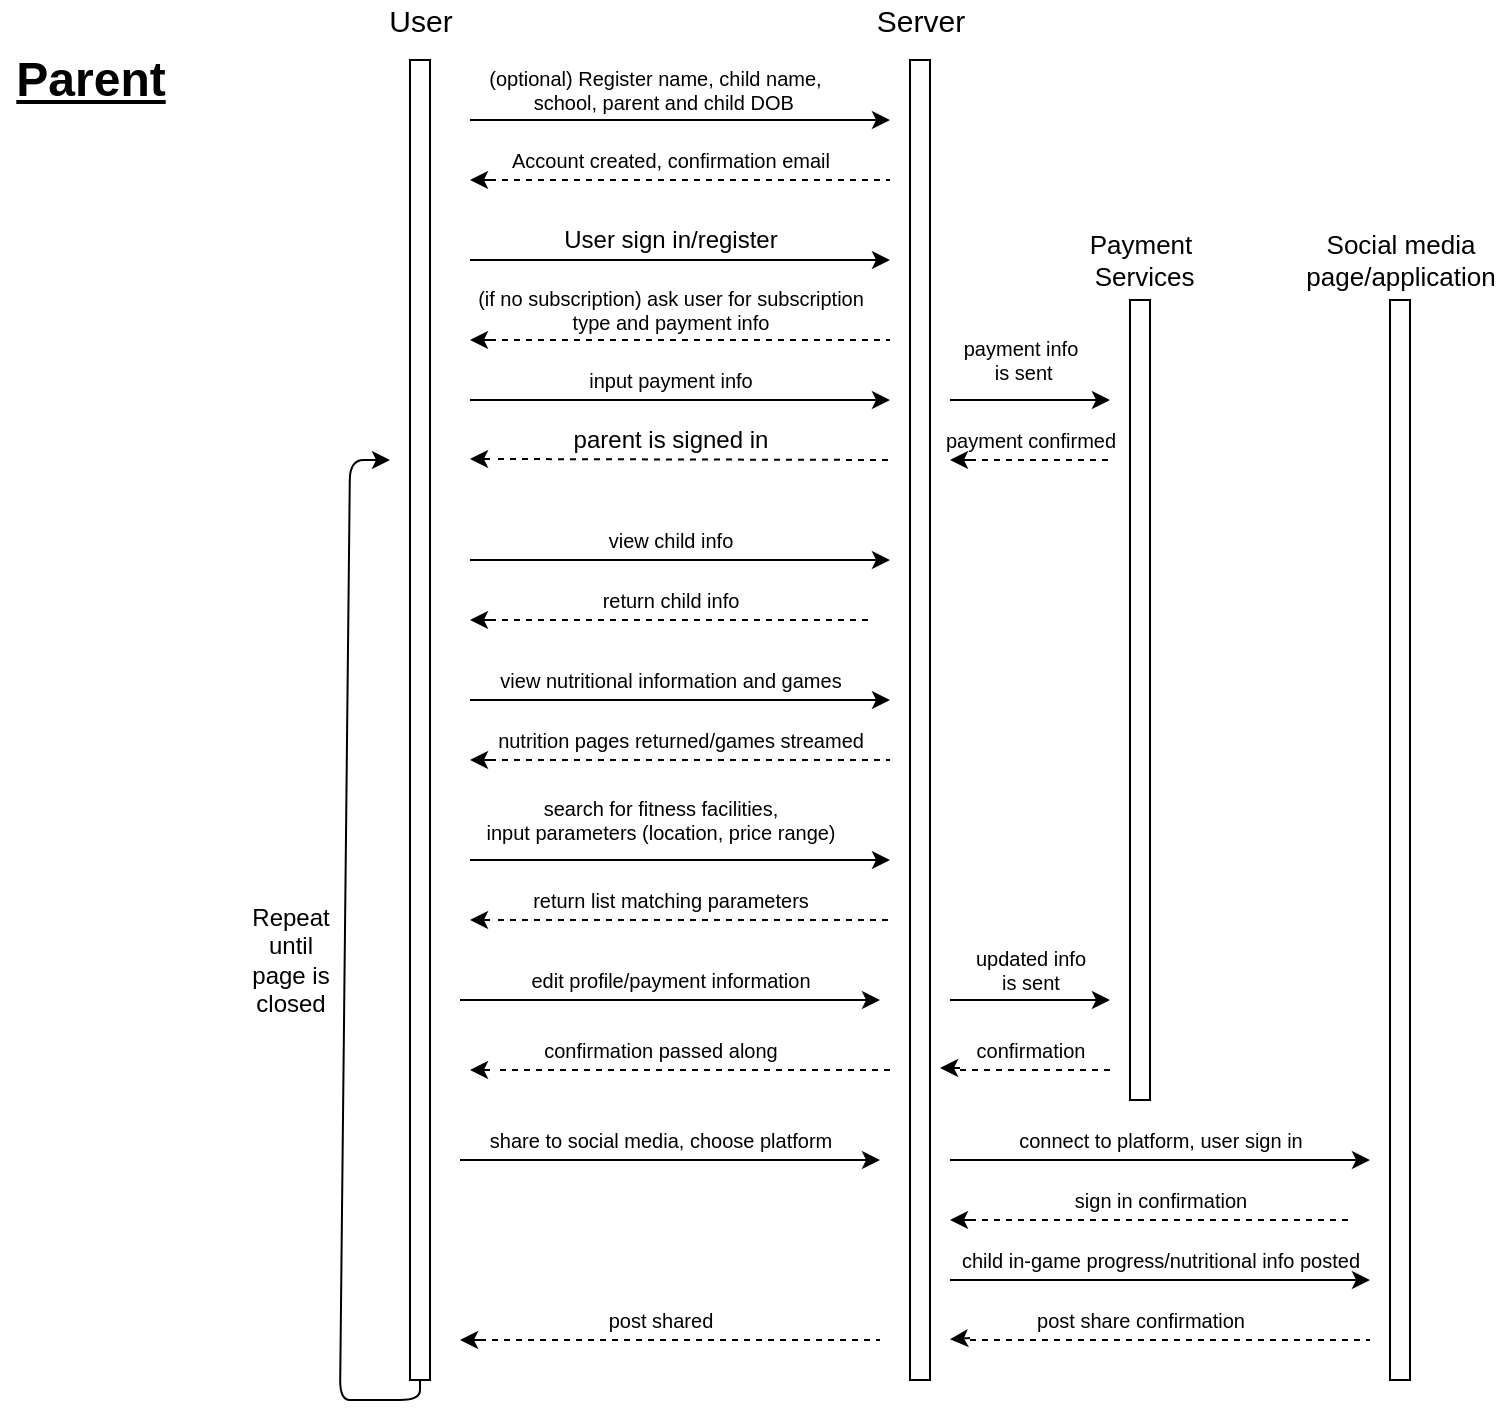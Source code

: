 <mxfile version="14.3.1" type="github">
  <diagram id="C5RBs43oDa-KdzZeNtuy" name="Page-1">
    <mxGraphModel dx="946" dy="566" grid="1" gridSize="10" guides="1" tooltips="1" connect="1" arrows="1" fold="1" page="1" pageScale="1" pageWidth="827" pageHeight="1169" math="0" shadow="0">
      <root>
        <mxCell id="WIyWlLk6GJQsqaUBKTNV-0" />
        <mxCell id="WIyWlLk6GJQsqaUBKTNV-1" parent="WIyWlLk6GJQsqaUBKTNV-0" />
        <mxCell id="jEGufmTth_3qsC6mwu-q-0" value="" style="rounded=0;whiteSpace=wrap;html=1;" parent="WIyWlLk6GJQsqaUBKTNV-1" vertex="1">
          <mxGeometry x="520" y="80" width="10" height="660" as="geometry" />
        </mxCell>
        <mxCell id="jEGufmTth_3qsC6mwu-q-1" value="" style="rounded=0;whiteSpace=wrap;html=1;" parent="WIyWlLk6GJQsqaUBKTNV-1" vertex="1">
          <mxGeometry x="270" y="80" width="10" height="660" as="geometry" />
        </mxCell>
        <mxCell id="jEGufmTth_3qsC6mwu-q-2" value="User" style="text;html=1;resizable=0;autosize=1;align=center;verticalAlign=middle;points=[];fillColor=none;strokeColor=none;rounded=0;fontSize=15;" parent="WIyWlLk6GJQsqaUBKTNV-1" vertex="1">
          <mxGeometry x="250" y="50" width="50" height="20" as="geometry" />
        </mxCell>
        <mxCell id="jEGufmTth_3qsC6mwu-q-3" value="Server" style="text;html=1;resizable=0;autosize=1;align=center;verticalAlign=middle;points=[];fillColor=none;strokeColor=none;rounded=0;fontSize=15;" parent="WIyWlLk6GJQsqaUBKTNV-1" vertex="1">
          <mxGeometry x="495" y="50" width="60" height="20" as="geometry" />
        </mxCell>
        <mxCell id="jEGufmTth_3qsC6mwu-q-4" value="" style="endArrow=classic;html=1;fontSize=15;" parent="WIyWlLk6GJQsqaUBKTNV-1" edge="1">
          <mxGeometry width="50" height="50" relative="1" as="geometry">
            <mxPoint x="300" y="180" as="sourcePoint" />
            <mxPoint x="510" y="180" as="targetPoint" />
            <Array as="points">
              <mxPoint x="390" y="180" />
            </Array>
          </mxGeometry>
        </mxCell>
        <mxCell id="jEGufmTth_3qsC6mwu-q-5" value="User sign in/register" style="text;html=1;resizable=0;autosize=1;align=center;verticalAlign=middle;points=[];fillColor=none;strokeColor=none;rounded=0;fontSize=12;" parent="WIyWlLk6GJQsqaUBKTNV-1" vertex="1">
          <mxGeometry x="340" y="160" width="120" height="20" as="geometry" />
        </mxCell>
        <mxCell id="jEGufmTth_3qsC6mwu-q-6" value="" style="endArrow=none;dashed=1;html=1;fontSize=12;" parent="WIyWlLk6GJQsqaUBKTNV-1" edge="1">
          <mxGeometry width="50" height="50" relative="1" as="geometry">
            <mxPoint x="314" y="279.5" as="sourcePoint" />
            <mxPoint x="510" y="280" as="targetPoint" />
          </mxGeometry>
        </mxCell>
        <mxCell id="jEGufmTth_3qsC6mwu-q-7" value="" style="endArrow=classic;html=1;fontSize=12;" parent="WIyWlLk6GJQsqaUBKTNV-1" edge="1">
          <mxGeometry width="50" height="50" relative="1" as="geometry">
            <mxPoint x="310" y="279.5" as="sourcePoint" />
            <mxPoint x="300" y="279.5" as="targetPoint" />
          </mxGeometry>
        </mxCell>
        <mxCell id="jEGufmTth_3qsC6mwu-q-8" value="parent is signed in" style="text;html=1;resizable=0;autosize=1;align=center;verticalAlign=middle;points=[];fillColor=none;strokeColor=none;rounded=0;fontSize=12;" parent="WIyWlLk6GJQsqaUBKTNV-1" vertex="1">
          <mxGeometry x="345" y="260" width="110" height="20" as="geometry" />
        </mxCell>
        <mxCell id="jEGufmTth_3qsC6mwu-q-9" value="" style="endArrow=classic;html=1;fontSize=12;" parent="WIyWlLk6GJQsqaUBKTNV-1" edge="1">
          <mxGeometry width="50" height="50" relative="1" as="geometry">
            <mxPoint x="300" y="110" as="sourcePoint" />
            <mxPoint x="510" y="110" as="targetPoint" />
          </mxGeometry>
        </mxCell>
        <mxCell id="jEGufmTth_3qsC6mwu-q-10" value="(optional) Register name, child name,&amp;nbsp;&amp;nbsp;&lt;br&gt;&amp;nbsp;school, parent and child DOB" style="text;html=1;resizable=0;autosize=1;align=center;verticalAlign=middle;points=[];fillColor=none;strokeColor=none;rounded=0;fontSize=10;" parent="WIyWlLk6GJQsqaUBKTNV-1" vertex="1">
          <mxGeometry x="300" y="80" width="190" height="30" as="geometry" />
        </mxCell>
        <mxCell id="jEGufmTth_3qsC6mwu-q-12" value="" style="endArrow=classic;html=1;fontSize=10;" parent="WIyWlLk6GJQsqaUBKTNV-1" edge="1">
          <mxGeometry width="50" height="50" relative="1" as="geometry">
            <mxPoint x="310" y="140" as="sourcePoint" />
            <mxPoint x="300" y="140" as="targetPoint" />
          </mxGeometry>
        </mxCell>
        <mxCell id="jEGufmTth_3qsC6mwu-q-13" value="Account created, confirmation email" style="text;html=1;resizable=0;autosize=1;align=center;verticalAlign=middle;points=[];fillColor=none;strokeColor=none;rounded=0;fontSize=10;" parent="WIyWlLk6GJQsqaUBKTNV-1" vertex="1">
          <mxGeometry x="315" y="120" width="170" height="20" as="geometry" />
        </mxCell>
        <mxCell id="jEGufmTth_3qsC6mwu-q-14" value="" style="endArrow=none;dashed=1;html=1;fontSize=10;" parent="WIyWlLk6GJQsqaUBKTNV-1" target="jEGufmTth_3qsC6mwu-q-13" edge="1">
          <mxGeometry width="50" height="50" relative="1" as="geometry">
            <mxPoint x="320" y="140" as="sourcePoint" />
            <mxPoint x="510" y="130" as="targetPoint" />
            <Array as="points" />
          </mxGeometry>
        </mxCell>
        <mxCell id="jEGufmTth_3qsC6mwu-q-15" value="" style="endArrow=none;dashed=1;html=1;fontSize=10;" parent="WIyWlLk6GJQsqaUBKTNV-1" edge="1">
          <mxGeometry width="50" height="50" relative="1" as="geometry">
            <mxPoint x="310" y="140" as="sourcePoint" />
            <mxPoint x="510" y="140" as="targetPoint" />
          </mxGeometry>
        </mxCell>
        <mxCell id="jEGufmTth_3qsC6mwu-q-17" value="" style="rounded=0;whiteSpace=wrap;html=1;fontSize=10;" parent="WIyWlLk6GJQsqaUBKTNV-1" vertex="1">
          <mxGeometry x="630" y="200" width="10" height="400" as="geometry" />
        </mxCell>
        <mxCell id="jEGufmTth_3qsC6mwu-q-18" value="Payment&lt;br style=&quot;font-size: 13px;&quot;&gt;&amp;nbsp;Services" style="text;html=1;resizable=0;autosize=1;align=center;verticalAlign=middle;points=[];fillColor=none;strokeColor=none;rounded=0;fontSize=13;" parent="WIyWlLk6GJQsqaUBKTNV-1" vertex="1">
          <mxGeometry x="600" y="160" width="70" height="40" as="geometry" />
        </mxCell>
        <mxCell id="jEGufmTth_3qsC6mwu-q-19" value="" style="endArrow=classic;html=1;fontSize=13;" parent="WIyWlLk6GJQsqaUBKTNV-1" edge="1">
          <mxGeometry width="50" height="50" relative="1" as="geometry">
            <mxPoint x="300" y="250" as="sourcePoint" />
            <mxPoint x="510" y="250" as="targetPoint" />
          </mxGeometry>
        </mxCell>
        <mxCell id="jEGufmTth_3qsC6mwu-q-21" value="" style="endArrow=classic;html=1;fontSize=13;" parent="WIyWlLk6GJQsqaUBKTNV-1" edge="1">
          <mxGeometry width="50" height="50" relative="1" as="geometry">
            <mxPoint x="310" y="220" as="sourcePoint" />
            <mxPoint x="300" y="220" as="targetPoint" />
          </mxGeometry>
        </mxCell>
        <mxCell id="jEGufmTth_3qsC6mwu-q-22" value="(if no subscription) ask user for subscription &lt;br&gt;type and payment info" style="text;html=1;resizable=0;autosize=1;align=center;verticalAlign=middle;points=[];fillColor=none;strokeColor=none;rounded=0;fontSize=10;" parent="WIyWlLk6GJQsqaUBKTNV-1" vertex="1">
          <mxGeometry x="295" y="190" width="210" height="30" as="geometry" />
        </mxCell>
        <mxCell id="jEGufmTth_3qsC6mwu-q-24" value="" style="endArrow=none;dashed=1;html=1;fontSize=10;" parent="WIyWlLk6GJQsqaUBKTNV-1" edge="1">
          <mxGeometry width="50" height="50" relative="1" as="geometry">
            <mxPoint x="310" y="220" as="sourcePoint" />
            <mxPoint x="510" y="220" as="targetPoint" />
          </mxGeometry>
        </mxCell>
        <mxCell id="jEGufmTth_3qsC6mwu-q-25" value="input payment info" style="text;html=1;resizable=0;autosize=1;align=center;verticalAlign=middle;points=[];fillColor=none;strokeColor=none;rounded=0;fontSize=10;" parent="WIyWlLk6GJQsqaUBKTNV-1" vertex="1">
          <mxGeometry x="350" y="230" width="100" height="20" as="geometry" />
        </mxCell>
        <mxCell id="jEGufmTth_3qsC6mwu-q-26" value="" style="endArrow=classic;html=1;fontSize=10;" parent="WIyWlLk6GJQsqaUBKTNV-1" edge="1">
          <mxGeometry width="50" height="50" relative="1" as="geometry">
            <mxPoint x="540" y="250" as="sourcePoint" />
            <mxPoint x="620" y="250" as="targetPoint" />
          </mxGeometry>
        </mxCell>
        <mxCell id="jEGufmTth_3qsC6mwu-q-27" value="payment info&lt;br&gt;&amp;nbsp;is sent" style="text;html=1;resizable=0;autosize=1;align=center;verticalAlign=middle;points=[];fillColor=none;strokeColor=none;rounded=0;fontSize=10;" parent="WIyWlLk6GJQsqaUBKTNV-1" vertex="1">
          <mxGeometry x="540" y="215" width="70" height="30" as="geometry" />
        </mxCell>
        <mxCell id="jEGufmTth_3qsC6mwu-q-28" value="" style="endArrow=none;dashed=1;html=1;fontSize=10;" parent="WIyWlLk6GJQsqaUBKTNV-1" edge="1">
          <mxGeometry width="50" height="50" relative="1" as="geometry">
            <mxPoint x="550" y="280" as="sourcePoint" />
            <mxPoint x="620" y="280" as="targetPoint" />
            <Array as="points">
              <mxPoint x="570" y="280" />
            </Array>
          </mxGeometry>
        </mxCell>
        <mxCell id="jEGufmTth_3qsC6mwu-q-29" value="" style="endArrow=classic;html=1;fontSize=10;" parent="WIyWlLk6GJQsqaUBKTNV-1" edge="1">
          <mxGeometry width="50" height="50" relative="1" as="geometry">
            <mxPoint x="550" y="280" as="sourcePoint" />
            <mxPoint x="540" y="280" as="targetPoint" />
          </mxGeometry>
        </mxCell>
        <mxCell id="jEGufmTth_3qsC6mwu-q-30" value="payment confirmed" style="text;html=1;resizable=0;autosize=1;align=center;verticalAlign=middle;points=[];fillColor=none;strokeColor=none;rounded=0;fontSize=10;" parent="WIyWlLk6GJQsqaUBKTNV-1" vertex="1">
          <mxGeometry x="530" y="260" width="100" height="20" as="geometry" />
        </mxCell>
        <mxCell id="oCqJVqsjdXsVLJCah1_B-0" value="" style="endArrow=classic;html=1;fontSize=10;" parent="WIyWlLk6GJQsqaUBKTNV-1" edge="1">
          <mxGeometry width="50" height="50" relative="1" as="geometry">
            <mxPoint x="275" y="740" as="sourcePoint" />
            <mxPoint x="260" y="280" as="targetPoint" />
            <Array as="points">
              <mxPoint x="275" y="750" />
              <mxPoint x="255" y="750" />
              <mxPoint x="235" y="750" />
              <mxPoint x="240" y="280" />
            </Array>
          </mxGeometry>
        </mxCell>
        <mxCell id="oCqJVqsjdXsVLJCah1_B-1" value="" style="endArrow=classic;html=1;fontSize=10;" parent="WIyWlLk6GJQsqaUBKTNV-1" edge="1">
          <mxGeometry width="50" height="50" relative="1" as="geometry">
            <mxPoint x="300" y="330" as="sourcePoint" />
            <mxPoint x="510" y="330" as="targetPoint" />
          </mxGeometry>
        </mxCell>
        <mxCell id="oCqJVqsjdXsVLJCah1_B-4" value="view child info" style="text;html=1;resizable=0;autosize=1;align=center;verticalAlign=middle;points=[];fillColor=none;strokeColor=none;rounded=0;fontSize=10;" parent="WIyWlLk6GJQsqaUBKTNV-1" vertex="1">
          <mxGeometry x="360" y="310" width="80" height="20" as="geometry" />
        </mxCell>
        <mxCell id="oCqJVqsjdXsVLJCah1_B-6" value="" style="endArrow=classic;html=1;fontSize=10;" parent="WIyWlLk6GJQsqaUBKTNV-1" edge="1">
          <mxGeometry width="50" height="50" relative="1" as="geometry">
            <mxPoint x="300" y="400" as="sourcePoint" />
            <mxPoint x="510" y="400" as="targetPoint" />
          </mxGeometry>
        </mxCell>
        <mxCell id="oCqJVqsjdXsVLJCah1_B-7" value="view nutritional information and games" style="text;html=1;resizable=0;autosize=1;align=center;verticalAlign=middle;points=[];fillColor=none;strokeColor=none;rounded=0;fontSize=10;" parent="WIyWlLk6GJQsqaUBKTNV-1" vertex="1">
          <mxGeometry x="305" y="380" width="190" height="20" as="geometry" />
        </mxCell>
        <mxCell id="oCqJVqsjdXsVLJCah1_B-8" value="" style="endArrow=classic;html=1;fontSize=10;" parent="WIyWlLk6GJQsqaUBKTNV-1" edge="1">
          <mxGeometry width="50" height="50" relative="1" as="geometry">
            <mxPoint x="300" y="480" as="sourcePoint" />
            <mxPoint x="510" y="480" as="targetPoint" />
          </mxGeometry>
        </mxCell>
        <mxCell id="oCqJVqsjdXsVLJCah1_B-9" value="search for fitness facilities,&lt;br&gt;input parameters (location, price range)&lt;br&gt;" style="text;html=1;resizable=0;autosize=1;align=center;verticalAlign=middle;points=[];fillColor=none;strokeColor=none;rounded=0;fontSize=10;" parent="WIyWlLk6GJQsqaUBKTNV-1" vertex="1">
          <mxGeometry x="300" y="445" width="190" height="30" as="geometry" />
        </mxCell>
        <mxCell id="oCqJVqsjdXsVLJCah1_B-10" value="" style="endArrow=classic;html=1;fontSize=10;" parent="WIyWlLk6GJQsqaUBKTNV-1" edge="1">
          <mxGeometry width="50" height="50" relative="1" as="geometry">
            <mxPoint x="295" y="630" as="sourcePoint" />
            <mxPoint x="505" y="630" as="targetPoint" />
          </mxGeometry>
        </mxCell>
        <mxCell id="oCqJVqsjdXsVLJCah1_B-11" value="share to social media, choose platform" style="text;html=1;resizable=0;autosize=1;align=center;verticalAlign=middle;points=[];fillColor=none;strokeColor=none;rounded=0;fontSize=10;" parent="WIyWlLk6GJQsqaUBKTNV-1" vertex="1">
          <mxGeometry x="300" y="610" width="190" height="20" as="geometry" />
        </mxCell>
        <mxCell id="oCqJVqsjdXsVLJCah1_B-12" value="" style="endArrow=classic;html=1;fontSize=10;" parent="WIyWlLk6GJQsqaUBKTNV-1" edge="1">
          <mxGeometry width="50" height="50" relative="1" as="geometry">
            <mxPoint x="295" y="550" as="sourcePoint" />
            <mxPoint x="505" y="550" as="targetPoint" />
          </mxGeometry>
        </mxCell>
        <mxCell id="oCqJVqsjdXsVLJCah1_B-13" value="edit profile/payment information" style="text;html=1;resizable=0;autosize=1;align=center;verticalAlign=middle;points=[];fillColor=none;strokeColor=none;rounded=0;fontSize=10;" parent="WIyWlLk6GJQsqaUBKTNV-1" vertex="1">
          <mxGeometry x="325" y="530" width="150" height="20" as="geometry" />
        </mxCell>
        <mxCell id="oCqJVqsjdXsVLJCah1_B-14" value="" style="endArrow=none;dashed=1;html=1;fontSize=10;" parent="WIyWlLk6GJQsqaUBKTNV-1" edge="1">
          <mxGeometry width="50" height="50" relative="1" as="geometry">
            <mxPoint x="310" y="360" as="sourcePoint" />
            <mxPoint x="500" y="360" as="targetPoint" />
          </mxGeometry>
        </mxCell>
        <mxCell id="oCqJVqsjdXsVLJCah1_B-15" value="" style="endArrow=classic;html=1;fontSize=10;" parent="WIyWlLk6GJQsqaUBKTNV-1" edge="1">
          <mxGeometry width="50" height="50" relative="1" as="geometry">
            <mxPoint x="310" y="360" as="sourcePoint" />
            <mxPoint x="300" y="360" as="targetPoint" />
          </mxGeometry>
        </mxCell>
        <mxCell id="oCqJVqsjdXsVLJCah1_B-16" value="return child info" style="text;html=1;resizable=0;autosize=1;align=center;verticalAlign=middle;points=[];fillColor=none;strokeColor=none;rounded=0;fontSize=10;" parent="WIyWlLk6GJQsqaUBKTNV-1" vertex="1">
          <mxGeometry x="360" y="340" width="80" height="20" as="geometry" />
        </mxCell>
        <mxCell id="oCqJVqsjdXsVLJCah1_B-18" value="" style="endArrow=none;dashed=1;html=1;fontSize=10;" parent="WIyWlLk6GJQsqaUBKTNV-1" edge="1">
          <mxGeometry width="50" height="50" relative="1" as="geometry">
            <mxPoint x="310" y="430" as="sourcePoint" />
            <mxPoint x="510" y="430" as="targetPoint" />
          </mxGeometry>
        </mxCell>
        <mxCell id="oCqJVqsjdXsVLJCah1_B-19" value="" style="endArrow=classic;html=1;fontSize=10;" parent="WIyWlLk6GJQsqaUBKTNV-1" edge="1">
          <mxGeometry width="50" height="50" relative="1" as="geometry">
            <mxPoint x="310" y="430" as="sourcePoint" />
            <mxPoint x="300" y="430" as="targetPoint" />
          </mxGeometry>
        </mxCell>
        <mxCell id="oCqJVqsjdXsVLJCah1_B-20" value="nutrition pages returned/games streamed" style="text;html=1;resizable=0;autosize=1;align=center;verticalAlign=middle;points=[];fillColor=none;strokeColor=none;rounded=0;fontSize=10;" parent="WIyWlLk6GJQsqaUBKTNV-1" vertex="1">
          <mxGeometry x="305" y="410" width="200" height="20" as="geometry" />
        </mxCell>
        <mxCell id="oCqJVqsjdXsVLJCah1_B-22" value="" style="endArrow=none;dashed=1;html=1;fontSize=10;" parent="WIyWlLk6GJQsqaUBKTNV-1" edge="1">
          <mxGeometry width="50" height="50" relative="1" as="geometry">
            <mxPoint x="314" y="510" as="sourcePoint" />
            <mxPoint x="510" y="510" as="targetPoint" />
          </mxGeometry>
        </mxCell>
        <mxCell id="oCqJVqsjdXsVLJCah1_B-23" value="" style="endArrow=classic;html=1;fontSize=10;" parent="WIyWlLk6GJQsqaUBKTNV-1" edge="1">
          <mxGeometry width="50" height="50" relative="1" as="geometry">
            <mxPoint x="310" y="510" as="sourcePoint" />
            <mxPoint x="300" y="510" as="targetPoint" />
          </mxGeometry>
        </mxCell>
        <mxCell id="oCqJVqsjdXsVLJCah1_B-24" value="return list matching parameters" style="text;html=1;resizable=0;autosize=1;align=center;verticalAlign=middle;points=[];fillColor=none;strokeColor=none;rounded=0;fontSize=10;" parent="WIyWlLk6GJQsqaUBKTNV-1" vertex="1">
          <mxGeometry x="325" y="490" width="150" height="20" as="geometry" />
        </mxCell>
        <mxCell id="oCqJVqsjdXsVLJCah1_B-30" value="" style="endArrow=classic;html=1;fontSize=10;" parent="WIyWlLk6GJQsqaUBKTNV-1" edge="1">
          <mxGeometry width="50" height="50" relative="1" as="geometry">
            <mxPoint x="540" y="550" as="sourcePoint" />
            <mxPoint x="620" y="550" as="targetPoint" />
          </mxGeometry>
        </mxCell>
        <mxCell id="oCqJVqsjdXsVLJCah1_B-31" value="" style="endArrow=none;dashed=1;html=1;fontSize=10;" parent="WIyWlLk6GJQsqaUBKTNV-1" edge="1">
          <mxGeometry width="50" height="50" relative="1" as="geometry">
            <mxPoint x="545" y="585" as="sourcePoint" />
            <mxPoint x="620" y="585" as="targetPoint" />
          </mxGeometry>
        </mxCell>
        <mxCell id="oCqJVqsjdXsVLJCah1_B-32" value="" style="endArrow=classic;html=1;fontSize=10;" parent="WIyWlLk6GJQsqaUBKTNV-1" edge="1">
          <mxGeometry width="50" height="50" relative="1" as="geometry">
            <mxPoint x="545" y="584" as="sourcePoint" />
            <mxPoint x="535" y="584" as="targetPoint" />
          </mxGeometry>
        </mxCell>
        <mxCell id="oCqJVqsjdXsVLJCah1_B-34" value="updated info&lt;br&gt;is sent" style="text;html=1;resizable=0;autosize=1;align=center;verticalAlign=middle;points=[];fillColor=none;strokeColor=none;rounded=0;fontSize=10;" parent="WIyWlLk6GJQsqaUBKTNV-1" vertex="1">
          <mxGeometry x="545" y="520" width="70" height="30" as="geometry" />
        </mxCell>
        <mxCell id="oCqJVqsjdXsVLJCah1_B-35" value="confirmation" style="text;html=1;resizable=0;autosize=1;align=center;verticalAlign=middle;points=[];fillColor=none;strokeColor=none;rounded=0;fontSize=10;" parent="WIyWlLk6GJQsqaUBKTNV-1" vertex="1">
          <mxGeometry x="545" y="565" width="70" height="20" as="geometry" />
        </mxCell>
        <mxCell id="oCqJVqsjdXsVLJCah1_B-36" value="" style="endArrow=none;dashed=1;html=1;fontSize=10;" parent="WIyWlLk6GJQsqaUBKTNV-1" edge="1">
          <mxGeometry width="50" height="50" relative="1" as="geometry">
            <mxPoint x="510" y="585" as="sourcePoint" />
            <mxPoint x="314" y="585" as="targetPoint" />
          </mxGeometry>
        </mxCell>
        <mxCell id="oCqJVqsjdXsVLJCah1_B-37" value="" style="endArrow=classic;html=1;fontSize=10;" parent="WIyWlLk6GJQsqaUBKTNV-1" edge="1">
          <mxGeometry width="50" height="50" relative="1" as="geometry">
            <mxPoint x="310" y="585" as="sourcePoint" />
            <mxPoint x="300" y="585" as="targetPoint" />
          </mxGeometry>
        </mxCell>
        <mxCell id="oCqJVqsjdXsVLJCah1_B-38" value="confirmation passed along" style="text;html=1;resizable=0;autosize=1;align=center;verticalAlign=middle;points=[];fillColor=none;strokeColor=none;rounded=0;fontSize=10;" parent="WIyWlLk6GJQsqaUBKTNV-1" vertex="1">
          <mxGeometry x="330" y="565" width="130" height="20" as="geometry" />
        </mxCell>
        <mxCell id="oCqJVqsjdXsVLJCah1_B-41" value="" style="endArrow=none;dashed=1;html=1;fontSize=10;" parent="WIyWlLk6GJQsqaUBKTNV-1" edge="1">
          <mxGeometry width="50" height="50" relative="1" as="geometry">
            <mxPoint x="305" y="720" as="sourcePoint" />
            <mxPoint x="505" y="720" as="targetPoint" />
          </mxGeometry>
        </mxCell>
        <mxCell id="oCqJVqsjdXsVLJCah1_B-42" value="" style="endArrow=classic;html=1;fontSize=10;" parent="WIyWlLk6GJQsqaUBKTNV-1" edge="1">
          <mxGeometry width="50" height="50" relative="1" as="geometry">
            <mxPoint x="305" y="720" as="sourcePoint" />
            <mxPoint x="295" y="720" as="targetPoint" />
          </mxGeometry>
        </mxCell>
        <mxCell id="oCqJVqsjdXsVLJCah1_B-43" value="post shared" style="text;html=1;resizable=0;autosize=1;align=center;verticalAlign=middle;points=[];fillColor=none;strokeColor=none;rounded=0;fontSize=10;" parent="WIyWlLk6GJQsqaUBKTNV-1" vertex="1">
          <mxGeometry x="360" y="700" width="70" height="20" as="geometry" />
        </mxCell>
        <mxCell id="oCqJVqsjdXsVLJCah1_B-44" value="Repeat&lt;br style=&quot;font-size: 12px;&quot;&gt;until&lt;br style=&quot;font-size: 12px;&quot;&gt;page is&lt;br style=&quot;font-size: 12px;&quot;&gt;closed" style="text;html=1;resizable=0;autosize=1;align=center;verticalAlign=middle;points=[];fillColor=none;strokeColor=none;rounded=0;fontSize=12;" parent="WIyWlLk6GJQsqaUBKTNV-1" vertex="1">
          <mxGeometry x="185" y="500" width="50" height="60" as="geometry" />
        </mxCell>
        <mxCell id="oCqJVqsjdXsVLJCah1_B-45" value="" style="rounded=0;whiteSpace=wrap;html=1;fontSize=12;" parent="WIyWlLk6GJQsqaUBKTNV-1" vertex="1">
          <mxGeometry x="760" y="200" width="10" height="540" as="geometry" />
        </mxCell>
        <mxCell id="oCqJVqsjdXsVLJCah1_B-46" value="Social media&lt;br&gt;page/application" style="text;html=1;resizable=0;autosize=1;align=center;verticalAlign=middle;points=[];fillColor=none;strokeColor=none;rounded=0;fontSize=13;" parent="WIyWlLk6GJQsqaUBKTNV-1" vertex="1">
          <mxGeometry x="710" y="160" width="110" height="40" as="geometry" />
        </mxCell>
        <mxCell id="oCqJVqsjdXsVLJCah1_B-47" value="" style="endArrow=classic;html=1;fontSize=12;" parent="WIyWlLk6GJQsqaUBKTNV-1" edge="1">
          <mxGeometry width="50" height="50" relative="1" as="geometry">
            <mxPoint x="540" y="690" as="sourcePoint" />
            <mxPoint x="750" y="690" as="targetPoint" />
          </mxGeometry>
        </mxCell>
        <mxCell id="oCqJVqsjdXsVLJCah1_B-48" value="child in-game progress/nutritional info posted" style="text;html=1;resizable=0;autosize=1;align=center;verticalAlign=middle;points=[];fillColor=none;strokeColor=none;rounded=0;fontSize=10;" parent="WIyWlLk6GJQsqaUBKTNV-1" vertex="1">
          <mxGeometry x="540" y="670" width="210" height="20" as="geometry" />
        </mxCell>
        <mxCell id="oCqJVqsjdXsVLJCah1_B-49" value="" style="endArrow=classic;html=1;fontSize=10;" parent="WIyWlLk6GJQsqaUBKTNV-1" edge="1">
          <mxGeometry width="50" height="50" relative="1" as="geometry">
            <mxPoint x="540" y="630" as="sourcePoint" />
            <mxPoint x="750" y="630" as="targetPoint" />
          </mxGeometry>
        </mxCell>
        <mxCell id="oCqJVqsjdXsVLJCah1_B-50" value="connect to platform, user sign in" style="text;html=1;resizable=0;autosize=1;align=center;verticalAlign=middle;points=[];fillColor=none;strokeColor=none;rounded=0;fontSize=10;" parent="WIyWlLk6GJQsqaUBKTNV-1" vertex="1">
          <mxGeometry x="565" y="610" width="160" height="20" as="geometry" />
        </mxCell>
        <mxCell id="oCqJVqsjdXsVLJCah1_B-52" value="" style="endArrow=none;dashed=1;html=1;fontSize=10;" parent="WIyWlLk6GJQsqaUBKTNV-1" edge="1">
          <mxGeometry width="50" height="50" relative="1" as="geometry">
            <mxPoint x="550" y="660" as="sourcePoint" />
            <mxPoint x="740" y="660" as="targetPoint" />
            <Array as="points">
              <mxPoint x="550" y="660" />
            </Array>
          </mxGeometry>
        </mxCell>
        <mxCell id="oCqJVqsjdXsVLJCah1_B-53" value="" style="endArrow=classic;html=1;fontSize=10;" parent="WIyWlLk6GJQsqaUBKTNV-1" edge="1">
          <mxGeometry width="50" height="50" relative="1" as="geometry">
            <mxPoint x="550" y="660" as="sourcePoint" />
            <mxPoint x="540" y="660" as="targetPoint" />
          </mxGeometry>
        </mxCell>
        <mxCell id="oCqJVqsjdXsVLJCah1_B-54" value="sign in confirmation" style="text;html=1;resizable=0;autosize=1;align=center;verticalAlign=middle;points=[];fillColor=none;strokeColor=none;rounded=0;fontSize=10;" parent="WIyWlLk6GJQsqaUBKTNV-1" vertex="1">
          <mxGeometry x="595" y="640" width="100" height="20" as="geometry" />
        </mxCell>
        <mxCell id="oCqJVqsjdXsVLJCah1_B-56" value="" style="endArrow=none;dashed=1;html=1;fontSize=10;" parent="WIyWlLk6GJQsqaUBKTNV-1" edge="1">
          <mxGeometry width="50" height="50" relative="1" as="geometry">
            <mxPoint x="550" y="720" as="sourcePoint" />
            <mxPoint x="750" y="720" as="targetPoint" />
          </mxGeometry>
        </mxCell>
        <mxCell id="oCqJVqsjdXsVLJCah1_B-57" value="" style="endArrow=classic;html=1;fontSize=10;" parent="WIyWlLk6GJQsqaUBKTNV-1" edge="1">
          <mxGeometry width="50" height="50" relative="1" as="geometry">
            <mxPoint x="550" y="719" as="sourcePoint" />
            <mxPoint x="540" y="719.667" as="targetPoint" />
          </mxGeometry>
        </mxCell>
        <mxCell id="oCqJVqsjdXsVLJCah1_B-58" value="post share confirmation" style="text;html=1;resizable=0;autosize=1;align=center;verticalAlign=middle;points=[];fillColor=none;strokeColor=none;rounded=0;fontSize=10;" parent="WIyWlLk6GJQsqaUBKTNV-1" vertex="1">
          <mxGeometry x="575" y="700" width="120" height="20" as="geometry" />
        </mxCell>
        <mxCell id="GqSg4tKWMr31YXBIvTud-1" value="&lt;font style=&quot;font-size: 24px&quot;&gt;&lt;u&gt;&lt;b&gt;Parent&lt;/b&gt;&lt;/u&gt;&lt;/font&gt;" style="text;html=1;align=center;verticalAlign=middle;resizable=0;points=[];autosize=1;" vertex="1" parent="WIyWlLk6GJQsqaUBKTNV-1">
          <mxGeometry x="65" y="80" width="90" height="20" as="geometry" />
        </mxCell>
      </root>
    </mxGraphModel>
  </diagram>
</mxfile>
